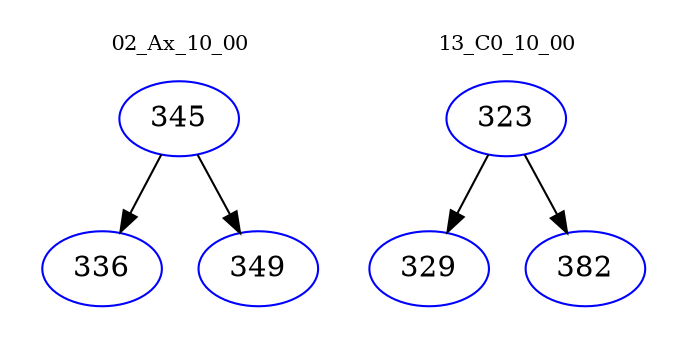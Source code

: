 digraph{
subgraph cluster_0 {
color = white
label = "02_Ax_10_00";
fontsize=10;
T0_345 [label="345", color="blue"]
T0_345 -> T0_336 [color="black"]
T0_336 [label="336", color="blue"]
T0_345 -> T0_349 [color="black"]
T0_349 [label="349", color="blue"]
}
subgraph cluster_1 {
color = white
label = "13_C0_10_00";
fontsize=10;
T1_323 [label="323", color="blue"]
T1_323 -> T1_329 [color="black"]
T1_329 [label="329", color="blue"]
T1_323 -> T1_382 [color="black"]
T1_382 [label="382", color="blue"]
}
}
